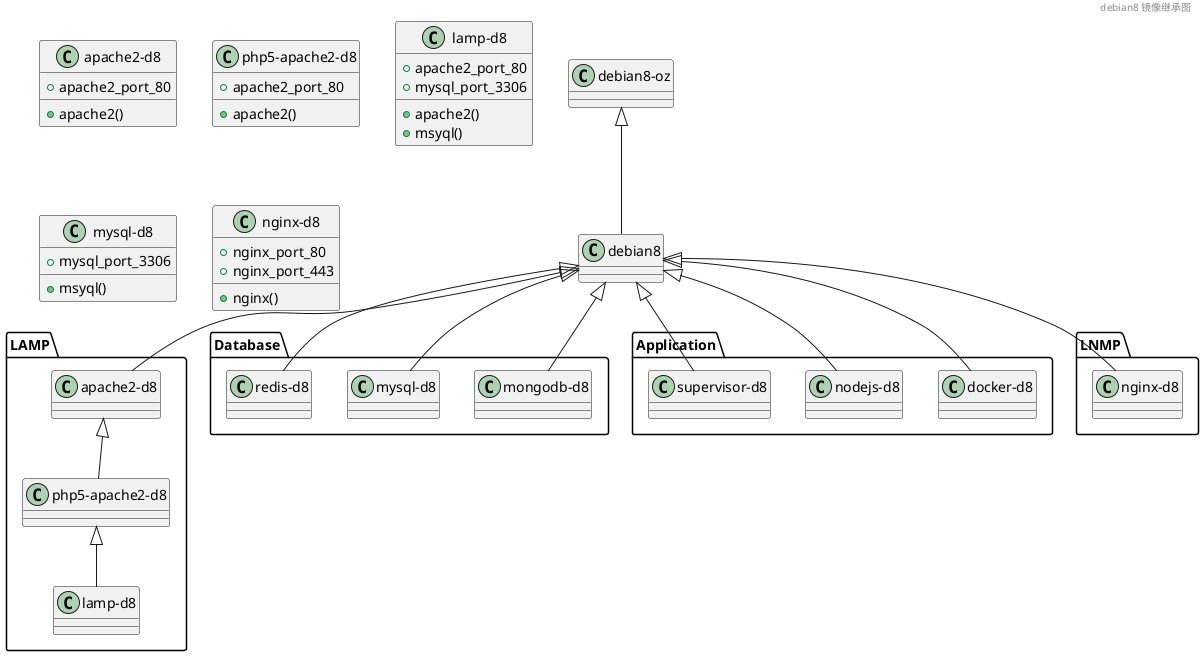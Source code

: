 @startuml
header
debian8 镜像继承图
endheader

"debian8-oz" <|-- debian8

package LAMP {
debian8 <|-- "apache2-d8"
"apache2-d8" <|-- "php5-apache2-d8"
"php5-apache2-d8" <|-- "lamp-d8"
}

package Database {
debian8 <|-- "mongodb-d8"
debian8 <|-- "mysql-d8"
debian8 <|-- "redis-d8"
}

package Application {
debian8 <|-- "docker-d8"
debian8 <|-- "nodejs-d8"
debian8 <|-- "supervisor-d8"
}

package LNMP {
debian8 <|-- "nginx-d8"
}

class apache2-d8{
+apache2_port_80
+apache2()
}

class php5-apache2-d8{
+apache2_port_80
+apache2()
}

class lamp-d8{
+apache2_port_80
+mysql_port_3306
+apache2()
+msyql()
}

class mysql-d8{
+mysql_port_3306
+msyql()
}

class nginx-d8{
+nginx_port_80
+nginx_port_443
+nginx()
}

@enduml